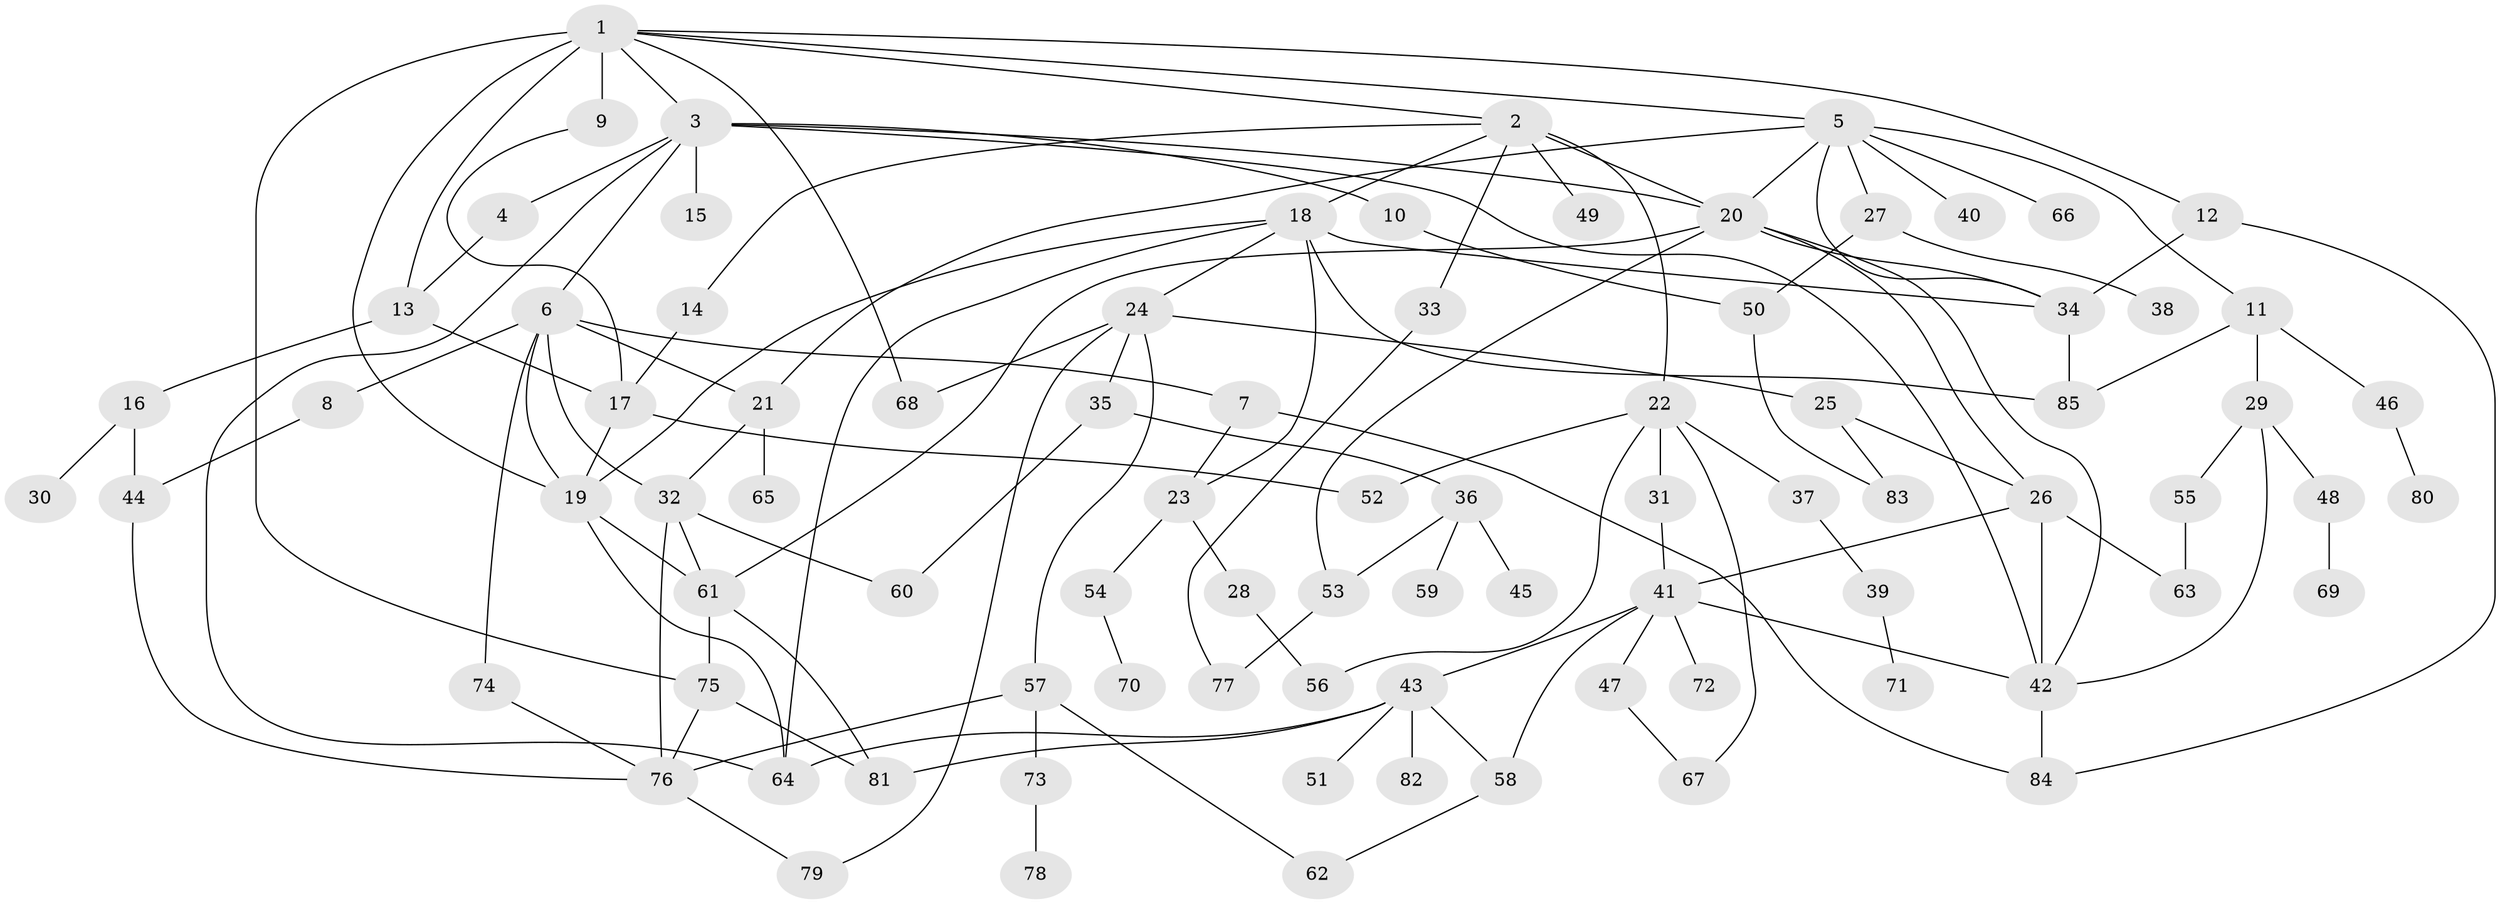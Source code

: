 // original degree distribution, {7: 0.02857142857142857, 8: 0.014285714285714285, 2: 0.2714285714285714, 9: 0.007142857142857143, 5: 0.05, 3: 0.22857142857142856, 4: 0.12142857142857143, 1: 0.2571428571428571, 6: 0.02142857142857143}
// Generated by graph-tools (version 1.1) at 2025/49/03/04/25 22:49:05]
// undirected, 85 vertices, 134 edges
graph export_dot {
  node [color=gray90,style=filled];
  1;
  2;
  3;
  4;
  5;
  6;
  7;
  8;
  9;
  10;
  11;
  12;
  13;
  14;
  15;
  16;
  17;
  18;
  19;
  20;
  21;
  22;
  23;
  24;
  25;
  26;
  27;
  28;
  29;
  30;
  31;
  32;
  33;
  34;
  35;
  36;
  37;
  38;
  39;
  40;
  41;
  42;
  43;
  44;
  45;
  46;
  47;
  48;
  49;
  50;
  51;
  52;
  53;
  54;
  55;
  56;
  57;
  58;
  59;
  60;
  61;
  62;
  63;
  64;
  65;
  66;
  67;
  68;
  69;
  70;
  71;
  72;
  73;
  74;
  75;
  76;
  77;
  78;
  79;
  80;
  81;
  82;
  83;
  84;
  85;
  1 -- 2 [weight=1.0];
  1 -- 3 [weight=1.0];
  1 -- 5 [weight=1.0];
  1 -- 9 [weight=3.0];
  1 -- 12 [weight=1.0];
  1 -- 13 [weight=1.0];
  1 -- 19 [weight=1.0];
  1 -- 68 [weight=1.0];
  1 -- 75 [weight=1.0];
  2 -- 14 [weight=1.0];
  2 -- 18 [weight=1.0];
  2 -- 20 [weight=1.0];
  2 -- 22 [weight=1.0];
  2 -- 33 [weight=1.0];
  2 -- 49 [weight=1.0];
  3 -- 4 [weight=1.0];
  3 -- 6 [weight=1.0];
  3 -- 10 [weight=1.0];
  3 -- 15 [weight=1.0];
  3 -- 20 [weight=1.0];
  3 -- 42 [weight=1.0];
  3 -- 64 [weight=1.0];
  4 -- 13 [weight=1.0];
  5 -- 11 [weight=1.0];
  5 -- 20 [weight=1.0];
  5 -- 21 [weight=1.0];
  5 -- 27 [weight=1.0];
  5 -- 34 [weight=1.0];
  5 -- 40 [weight=1.0];
  5 -- 66 [weight=1.0];
  6 -- 7 [weight=1.0];
  6 -- 8 [weight=2.0];
  6 -- 19 [weight=1.0];
  6 -- 21 [weight=1.0];
  6 -- 32 [weight=1.0];
  6 -- 74 [weight=1.0];
  7 -- 23 [weight=1.0];
  7 -- 84 [weight=1.0];
  8 -- 44 [weight=1.0];
  9 -- 17 [weight=1.0];
  10 -- 50 [weight=1.0];
  11 -- 29 [weight=1.0];
  11 -- 46 [weight=1.0];
  11 -- 85 [weight=1.0];
  12 -- 34 [weight=1.0];
  12 -- 84 [weight=1.0];
  13 -- 16 [weight=1.0];
  13 -- 17 [weight=1.0];
  14 -- 17 [weight=1.0];
  16 -- 30 [weight=1.0];
  16 -- 44 [weight=1.0];
  17 -- 19 [weight=1.0];
  17 -- 52 [weight=1.0];
  18 -- 19 [weight=1.0];
  18 -- 23 [weight=1.0];
  18 -- 24 [weight=1.0];
  18 -- 34 [weight=1.0];
  18 -- 64 [weight=1.0];
  18 -- 85 [weight=1.0];
  19 -- 61 [weight=1.0];
  19 -- 64 [weight=1.0];
  20 -- 26 [weight=1.0];
  20 -- 34 [weight=2.0];
  20 -- 42 [weight=1.0];
  20 -- 53 [weight=1.0];
  20 -- 61 [weight=1.0];
  21 -- 32 [weight=1.0];
  21 -- 65 [weight=1.0];
  22 -- 31 [weight=1.0];
  22 -- 37 [weight=1.0];
  22 -- 52 [weight=1.0];
  22 -- 56 [weight=1.0];
  22 -- 67 [weight=1.0];
  23 -- 28 [weight=1.0];
  23 -- 54 [weight=1.0];
  24 -- 25 [weight=1.0];
  24 -- 35 [weight=1.0];
  24 -- 57 [weight=1.0];
  24 -- 68 [weight=1.0];
  24 -- 79 [weight=1.0];
  25 -- 26 [weight=1.0];
  25 -- 83 [weight=1.0];
  26 -- 41 [weight=1.0];
  26 -- 42 [weight=1.0];
  26 -- 63 [weight=1.0];
  27 -- 38 [weight=1.0];
  27 -- 50 [weight=1.0];
  28 -- 56 [weight=1.0];
  29 -- 42 [weight=1.0];
  29 -- 48 [weight=1.0];
  29 -- 55 [weight=1.0];
  31 -- 41 [weight=1.0];
  32 -- 60 [weight=1.0];
  32 -- 61 [weight=1.0];
  32 -- 76 [weight=1.0];
  33 -- 77 [weight=1.0];
  34 -- 85 [weight=1.0];
  35 -- 36 [weight=1.0];
  35 -- 60 [weight=1.0];
  36 -- 45 [weight=1.0];
  36 -- 53 [weight=1.0];
  36 -- 59 [weight=1.0];
  37 -- 39 [weight=1.0];
  39 -- 71 [weight=1.0];
  41 -- 42 [weight=1.0];
  41 -- 43 [weight=1.0];
  41 -- 47 [weight=1.0];
  41 -- 58 [weight=1.0];
  41 -- 72 [weight=1.0];
  42 -- 84 [weight=1.0];
  43 -- 51 [weight=1.0];
  43 -- 58 [weight=1.0];
  43 -- 64 [weight=1.0];
  43 -- 81 [weight=1.0];
  43 -- 82 [weight=1.0];
  44 -- 76 [weight=1.0];
  46 -- 80 [weight=1.0];
  47 -- 67 [weight=1.0];
  48 -- 69 [weight=1.0];
  50 -- 83 [weight=1.0];
  53 -- 77 [weight=1.0];
  54 -- 70 [weight=1.0];
  55 -- 63 [weight=1.0];
  57 -- 62 [weight=1.0];
  57 -- 73 [weight=1.0];
  57 -- 76 [weight=1.0];
  58 -- 62 [weight=1.0];
  61 -- 75 [weight=1.0];
  61 -- 81 [weight=1.0];
  73 -- 78 [weight=1.0];
  74 -- 76 [weight=1.0];
  75 -- 76 [weight=1.0];
  75 -- 81 [weight=1.0];
  76 -- 79 [weight=1.0];
}
